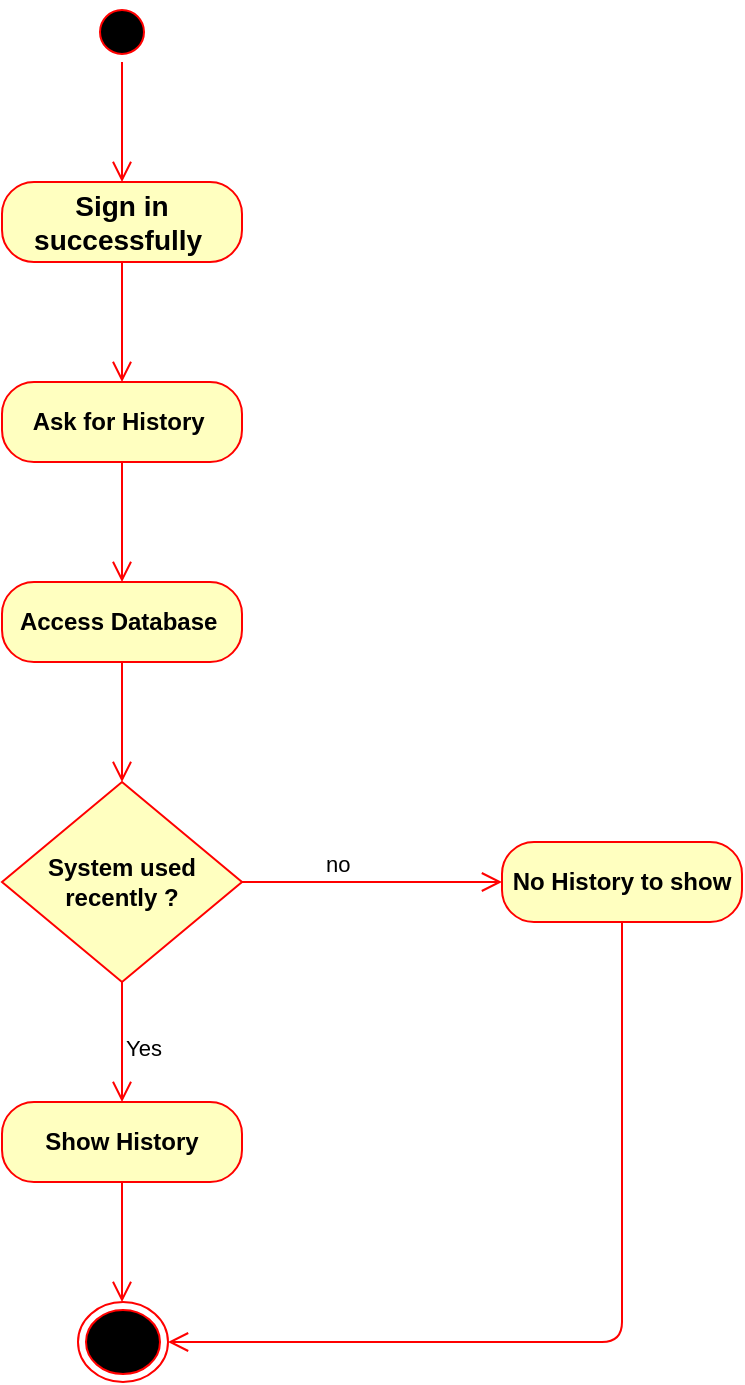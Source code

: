 <mxfile version="13.9.9" type="device"><diagram id="OfO6IrOssA2LZcvD3G83" name="Page-1"><mxGraphModel dx="1325" dy="604" grid="1" gridSize="10" guides="1" tooltips="1" connect="1" arrows="1" fold="1" page="1" pageScale="1" pageWidth="1600" pageHeight="1200" math="0" shadow="0"><root><mxCell id="0"/><mxCell id="1" parent="0"/><mxCell id="Kybo8_xQ0ECMNIKhucnZ-1" value="" style="ellipse;html=1;shape=startState;fillColor=#000000;strokeColor=#ff0000;" vertex="1" parent="1"><mxGeometry x="785" y="40" width="30" height="30" as="geometry"/></mxCell><mxCell id="Kybo8_xQ0ECMNIKhucnZ-2" value="" style="edgeStyle=orthogonalEdgeStyle;html=1;verticalAlign=bottom;endArrow=open;endSize=8;strokeColor=#ff0000;" edge="1" source="Kybo8_xQ0ECMNIKhucnZ-1" parent="1"><mxGeometry relative="1" as="geometry"><mxPoint x="800" y="130" as="targetPoint"/></mxGeometry></mxCell><mxCell id="Kybo8_xQ0ECMNIKhucnZ-3" value="&lt;b&gt;&lt;font style=&quot;font-size: 14px&quot;&gt;Sign in successfully&amp;nbsp;&lt;/font&gt;&lt;/b&gt;" style="rounded=1;whiteSpace=wrap;html=1;arcSize=40;fontColor=#000000;fillColor=#ffffc0;strokeColor=#ff0000;" vertex="1" parent="1"><mxGeometry x="740" y="130" width="120" height="40" as="geometry"/></mxCell><mxCell id="Kybo8_xQ0ECMNIKhucnZ-4" value="&lt;b&gt;Ask for History&amp;nbsp;&lt;/b&gt;" style="rounded=1;whiteSpace=wrap;html=1;arcSize=40;fontColor=#000000;fillColor=#ffffc0;strokeColor=#ff0000;" vertex="1" parent="1"><mxGeometry x="740" y="230" width="120" height="40" as="geometry"/></mxCell><mxCell id="Kybo8_xQ0ECMNIKhucnZ-5" value="" style="edgeStyle=orthogonalEdgeStyle;html=1;verticalAlign=bottom;endArrow=open;endSize=8;strokeColor=#ff0000;" edge="1" source="Kybo8_xQ0ECMNIKhucnZ-4" parent="1"><mxGeometry relative="1" as="geometry"><mxPoint x="800" y="330" as="targetPoint"/></mxGeometry></mxCell><mxCell id="Kybo8_xQ0ECMNIKhucnZ-7" value="" style="edgeStyle=orthogonalEdgeStyle;html=1;verticalAlign=bottom;endArrow=open;endSize=8;strokeColor=#ff0000;exitX=0.5;exitY=1;exitDx=0;exitDy=0;entryX=0.5;entryY=0;entryDx=0;entryDy=0;" edge="1" source="Kybo8_xQ0ECMNIKhucnZ-3" parent="1" target="Kybo8_xQ0ECMNIKhucnZ-4"><mxGeometry relative="1" as="geometry"><mxPoint x="380" y="220" as="targetPoint"/></mxGeometry></mxCell><mxCell id="Kybo8_xQ0ECMNIKhucnZ-8" value="&lt;b&gt;Access Database&amp;nbsp;&lt;/b&gt;" style="rounded=1;whiteSpace=wrap;html=1;arcSize=40;fontColor=#000000;fillColor=#ffffc0;strokeColor=#ff0000;" vertex="1" parent="1"><mxGeometry x="740" y="330" width="120" height="40" as="geometry"/></mxCell><mxCell id="Kybo8_xQ0ECMNIKhucnZ-9" value="" style="edgeStyle=orthogonalEdgeStyle;html=1;verticalAlign=bottom;endArrow=open;endSize=8;strokeColor=#ff0000;" edge="1" source="Kybo8_xQ0ECMNIKhucnZ-8" parent="1"><mxGeometry relative="1" as="geometry"><mxPoint x="800" y="430" as="targetPoint"/></mxGeometry></mxCell><mxCell id="Kybo8_xQ0ECMNIKhucnZ-10" value="&lt;b&gt;System used recently ?&lt;/b&gt;" style="rhombus;whiteSpace=wrap;html=1;fillColor=#ffffc0;strokeColor=#ff0000;" vertex="1" parent="1"><mxGeometry x="740" y="430" width="120" height="100" as="geometry"/></mxCell><mxCell id="Kybo8_xQ0ECMNIKhucnZ-11" value="no" style="edgeStyle=orthogonalEdgeStyle;html=1;align=left;verticalAlign=bottom;endArrow=open;endSize=8;strokeColor=#ff0000;entryX=0;entryY=0.5;entryDx=0;entryDy=0;" edge="1" source="Kybo8_xQ0ECMNIKhucnZ-10" parent="1" target="Kybo8_xQ0ECMNIKhucnZ-13"><mxGeometry x="-0.385" relative="1" as="geometry"><mxPoint x="920" y="450" as="targetPoint"/><Array as="points"/><mxPoint as="offset"/></mxGeometry></mxCell><mxCell id="Kybo8_xQ0ECMNIKhucnZ-12" value="Yes" style="edgeStyle=orthogonalEdgeStyle;html=1;align=left;verticalAlign=top;endArrow=open;endSize=8;strokeColor=#ff0000;entryX=0.5;entryY=0;entryDx=0;entryDy=0;" edge="1" source="Kybo8_xQ0ECMNIKhucnZ-10" parent="1" target="Kybo8_xQ0ECMNIKhucnZ-15"><mxGeometry x="-0.333" relative="1" as="geometry"><mxPoint x="780" y="530" as="targetPoint"/><mxPoint as="offset"/></mxGeometry></mxCell><mxCell id="Kybo8_xQ0ECMNIKhucnZ-13" value="&lt;b&gt;No History to show&lt;/b&gt;" style="rounded=1;whiteSpace=wrap;html=1;arcSize=40;fontColor=#000000;fillColor=#ffffc0;strokeColor=#ff0000;" vertex="1" parent="1"><mxGeometry x="990" y="460" width="120" height="40" as="geometry"/></mxCell><mxCell id="Kybo8_xQ0ECMNIKhucnZ-14" value="" style="edgeStyle=orthogonalEdgeStyle;html=1;verticalAlign=bottom;endArrow=open;endSize=8;strokeColor=#ff0000;entryX=1;entryY=0.5;entryDx=0;entryDy=0;exitX=0.5;exitY=1;exitDx=0;exitDy=0;" edge="1" source="Kybo8_xQ0ECMNIKhucnZ-13" parent="1" target="Kybo8_xQ0ECMNIKhucnZ-18"><mxGeometry relative="1" as="geometry"><mxPoint x="1050" y="560" as="targetPoint"/></mxGeometry></mxCell><mxCell id="Kybo8_xQ0ECMNIKhucnZ-15" value="&lt;b&gt;Show History&lt;/b&gt;" style="rounded=1;whiteSpace=wrap;html=1;arcSize=40;fontColor=#000000;fillColor=#ffffc0;strokeColor=#ff0000;" vertex="1" parent="1"><mxGeometry x="740" y="590" width="120" height="40" as="geometry"/></mxCell><mxCell id="Kybo8_xQ0ECMNIKhucnZ-16" value="" style="edgeStyle=orthogonalEdgeStyle;html=1;verticalAlign=bottom;endArrow=open;endSize=8;strokeColor=#ff0000;" edge="1" source="Kybo8_xQ0ECMNIKhucnZ-15" parent="1"><mxGeometry relative="1" as="geometry"><mxPoint x="800" y="690" as="targetPoint"/></mxGeometry></mxCell><mxCell id="Kybo8_xQ0ECMNIKhucnZ-18" value="" style="ellipse;html=1;shape=endState;fillColor=#000000;strokeColor=#ff0000;" vertex="1" parent="1"><mxGeometry x="778" y="690" width="45" height="40" as="geometry"/></mxCell></root></mxGraphModel></diagram></mxfile>